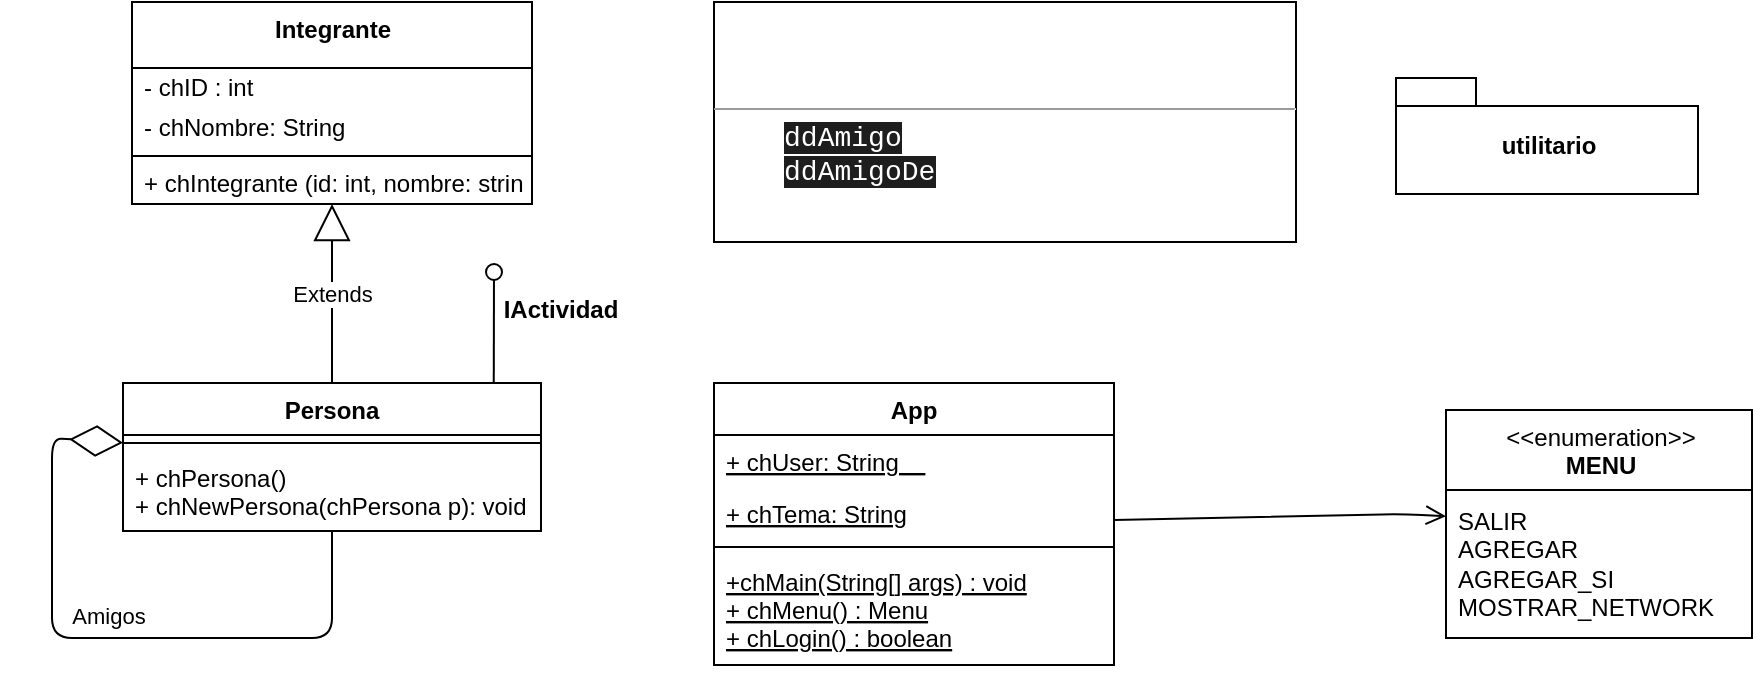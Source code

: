 <mxfile>
    <diagram id="yqHi483JOu4IIM6VjAh_" name="Page-1">
        <mxGraphModel dx="844" dy="233" grid="0" gridSize="10" guides="1" tooltips="1" connect="1" arrows="1" fold="1" page="0" pageScale="1" pageWidth="850" pageHeight="1100" math="0" shadow="0">
            <root>
                <mxCell id="0"/>
                <mxCell id="1" parent="0"/>
                <mxCell id="2" value="&lt;b&gt;Integrante&lt;/b&gt;" style="swimlane;fontStyle=0;align=center;verticalAlign=top;childLayout=stackLayout;horizontal=1;startSize=33;horizontalStack=0;resizeParent=1;resizeParentMax=0;resizeLast=0;collapsible=0;marginBottom=0;html=1;" parent="1" vertex="1">
                    <mxGeometry x="160" y="80" width="200" height="101" as="geometry"/>
                </mxCell>
                <mxCell id="36" value="- chID : int" style="text;html=1;strokeColor=none;fillColor=none;align=left;verticalAlign=middle;spacingLeft=4;spacingRight=4;overflow=hidden;rotatable=0;points=[[0,0.5],[1,0.5]];portConstraint=eastwest;" parent="2" vertex="1">
                    <mxGeometry y="33" width="200" height="20" as="geometry"/>
                </mxCell>
                <mxCell id="6" value="- chNombre: String" style="text;html=1;strokeColor=none;fillColor=none;align=left;verticalAlign=middle;spacingLeft=4;spacingRight=4;overflow=hidden;rotatable=0;points=[[0,0.5],[1,0.5]];portConstraint=eastwest;" parent="2" vertex="1">
                    <mxGeometry y="53" width="200" height="20" as="geometry"/>
                </mxCell>
                <mxCell id="7" value="" style="line;strokeWidth=1;fillColor=none;align=left;verticalAlign=middle;spacingTop=-1;spacingLeft=3;spacingRight=3;rotatable=0;labelPosition=right;points=[];portConstraint=eastwest;" parent="2" vertex="1">
                    <mxGeometry y="73" width="200" height="8" as="geometry"/>
                </mxCell>
                <mxCell id="9" value="+ chIntegrante (id: int, nombre: string)" style="text;html=1;strokeColor=none;fillColor=none;align=left;verticalAlign=middle;spacingLeft=4;spacingRight=4;overflow=hidden;rotatable=0;points=[[0,0.5],[1,0.5]];portConstraint=eastwest;" parent="2" vertex="1">
                    <mxGeometry y="81" width="200" height="20" as="geometry"/>
                </mxCell>
                <mxCell id="10" value="&amp;lt;&amp;lt;enumeration&amp;gt;&amp;gt;&lt;br&gt;&lt;b&gt;MENU&lt;/b&gt;" style="swimlane;fontStyle=0;align=center;verticalAlign=top;childLayout=stackLayout;horizontal=1;startSize=40;horizontalStack=0;resizeParent=1;resizeParentMax=0;resizeLast=0;collapsible=0;marginBottom=0;html=1;" parent="1" vertex="1">
                    <mxGeometry x="817" y="284" width="153" height="114" as="geometry"/>
                </mxCell>
                <mxCell id="11" value="&lt;div&gt;SALIR&lt;/div&gt;&lt;div&gt;AGREGAR&lt;/div&gt;&lt;div&gt;AGREGAR_SI&lt;/div&gt;&lt;div&gt;MOSTRAR_NETWORK&lt;/div&gt;" style="text;html=1;strokeColor=none;fillColor=none;align=left;verticalAlign=middle;spacingLeft=4;spacingRight=4;overflow=hidden;rotatable=0;points=[[0,0.5],[1,0.5]];portConstraint=eastwest;" parent="10" vertex="1">
                    <mxGeometry y="40" width="153" height="74" as="geometry"/>
                </mxCell>
                <mxCell id="15" value="Persona" style="swimlane;fontStyle=1;align=center;verticalAlign=top;childLayout=stackLayout;horizontal=1;startSize=26;horizontalStack=0;resizeParent=1;resizeParentMax=0;resizeLast=0;collapsible=1;marginBottom=0;" parent="1" vertex="1">
                    <mxGeometry x="155.5" y="270.5" width="209" height="74" as="geometry"/>
                </mxCell>
                <mxCell id="17" value="" style="line;strokeWidth=1;fillColor=none;align=left;verticalAlign=middle;spacingTop=-1;spacingLeft=3;spacingRight=3;rotatable=0;labelPosition=right;points=[];portConstraint=eastwest;" parent="15" vertex="1">
                    <mxGeometry y="26" width="209" height="8" as="geometry"/>
                </mxCell>
                <mxCell id="18" value="+ chPersona()&#10;+ chNewPersona(chPersona p): void" style="text;strokeColor=none;fillColor=none;align=left;verticalAlign=top;spacingLeft=4;spacingRight=4;overflow=hidden;rotatable=0;points=[[0,0.5],[1,0.5]];portConstraint=eastwest;" parent="15" vertex="1">
                    <mxGeometry y="34" width="209" height="40" as="geometry"/>
                </mxCell>
                <mxCell id="21" value="&lt;p style=&quot;margin: 0px ; margin-top: 4px ; text-align: center&quot;&gt;&lt;font color=&quot;#ffffff&quot;&gt;&lt;i&gt;&amp;lt;&amp;lt;Interface&amp;gt;&amp;gt;&lt;/i&gt;&lt;br&gt;&lt;b&gt;IActividad&lt;/b&gt;&lt;/font&gt;&lt;/p&gt;&lt;p style=&quot;margin: 0px ; margin-left: 4px&quot;&gt;&lt;font color=&quot;#ffffff&quot;&gt;&lt;br&gt;&lt;/font&gt;&lt;/p&gt;&lt;hr size=&quot;1&quot;&gt;&lt;p style=&quot;margin: 0px ; margin-left: 4px&quot;&gt;&lt;font color=&quot;#ffffff&quot;&gt;+ chA&lt;span style=&quot;background-color: rgb(30, 30, 30); font-family: consolas, &amp;quot;courier new&amp;quot;, consolas, &amp;quot;courier new&amp;quot;, monospace; font-size: 14px;&quot;&gt;ddAmigo&lt;/span&gt;&lt;span&gt;(): void&lt;/span&gt;&lt;/font&gt;&lt;/p&gt;&lt;p style=&quot;margin: 0px ; margin-left: 4px&quot;&gt;&lt;font color=&quot;#ffffff&quot;&gt;+ chA&lt;span style=&quot;background-color: rgb(30, 30, 30); font-family: consolas, &amp;quot;courier new&amp;quot;, consolas, &amp;quot;courier new&amp;quot;, monospace; font-size: 14px;&quot;&gt;ddAmigoDe&lt;/span&gt;&lt;span&gt;(): void&lt;/span&gt;&lt;/font&gt;&lt;/p&gt;&lt;p style=&quot;margin: 0px ; margin-left: 4px&quot;&gt;&lt;font color=&quot;#ffffff&quot;&gt;+ chShow&lt;span style=&quot;font-family: consolas, &amp;quot;courier new&amp;quot;, consolas, &amp;quot;courier new&amp;quot;, monospace; font-size: 14px;&quot;&gt;Amigos&lt;/span&gt;&lt;span&gt;(ch&lt;/span&gt;&lt;span style=&quot;font-family: &amp;quot;meslolgl nerd font&amp;quot;, consolas, &amp;quot;courier new&amp;quot;, consolas, &amp;quot;courier new&amp;quot;, monospace; font-size: 13px;&quot;&gt;Persona&lt;/span&gt;&lt;span style=&quot;font-family: &amp;quot;meslolgl nerd font&amp;quot;, consolas, &amp;quot;courier new&amp;quot;, consolas, &amp;quot;courier new&amp;quot;, monospace; font-size: 13px;&quot;&gt;&amp;nbsp;:&lt;/span&gt;&lt;span style=&quot;font-family: &amp;quot;meslolgl nerd font&amp;quot;, consolas, &amp;quot;courier new&amp;quot;, consolas, &amp;quot;courier new&amp;quot;, monospace; font-size: 13px; font-style: italic;&quot;&gt;p&lt;/span&gt;&lt;span style=&quot;font-family: &amp;quot;meslolgl nerd font&amp;quot;, consolas, &amp;quot;courier new&amp;quot;, consolas, &amp;quot;courier new&amp;quot;, monospace; font-size: 13px;&quot;&gt;, &lt;/span&gt;&lt;span style=&quot;font-family: &amp;quot;meslolgl nerd font&amp;quot;, consolas, &amp;quot;courier new&amp;quot;, consolas, &amp;quot;courier new&amp;quot;, monospace; font-size: 13px;&quot;&gt;int:&lt;/span&gt;&lt;span style=&quot;font-family: &amp;quot;meslolgl nerd font&amp;quot;, consolas, &amp;quot;courier new&amp;quot;, consolas, &amp;quot;courier new&amp;quot;, monospace; font-size: 13px;&quot;&gt; &lt;/span&gt;&lt;span style=&quot;font-family: &amp;quot;meslolgl nerd font&amp;quot;, consolas, &amp;quot;courier new&amp;quot;, consolas, &amp;quot;courier new&amp;quot;, monospace; font-size: 13px; font-style: italic;&quot;&gt;n&lt;/span&gt;): void&lt;/font&gt;&lt;/p&gt;" style="verticalAlign=top;align=left;overflow=fill;fontSize=12;fontFamily=Helvetica;html=1;" parent="1" vertex="1">
                    <mxGeometry x="451" y="80" width="291" height="120" as="geometry"/>
                </mxCell>
                <mxCell id="24" value="&lt;div style=&quot;color: rgb(212 , 212 , 212) ; background-color: rgb(30 , 30 , 30) ; font-family: &amp;#34;consolas&amp;#34; , &amp;#34;courier new&amp;#34; , &amp;#34;consolas&amp;#34; , &amp;#34;courier new&amp;#34; , monospace ; font-size: 14px ; line-height: 19px&quot;&gt;&lt;br&gt;&lt;/div&gt;" style="endArrow=diamondThin;endFill=0;endSize=24;html=1;" parent="1" source="15" target="15" edge="1">
                    <mxGeometry x="-0.29" y="-12" width="160" relative="1" as="geometry">
                        <mxPoint x="200" y="438" as="sourcePoint"/>
                        <mxPoint x="360" y="438" as="targetPoint"/>
                        <Array as="points">
                            <mxPoint x="260" y="398"/>
                            <mxPoint x="120" y="398"/>
                            <mxPoint x="120" y="298"/>
                        </Array>
                        <mxPoint as="offset"/>
                    </mxGeometry>
                </mxCell>
                <mxCell id="40" value="Amigos" style="edgeLabel;html=1;align=center;verticalAlign=middle;resizable=0;points=[];" parent="24" vertex="1" connectable="0">
                    <mxGeometry x="-0.336" relative="1" as="geometry">
                        <mxPoint x="-56" y="-11" as="offset"/>
                    </mxGeometry>
                </mxCell>
                <mxCell id="26" value="Extends" style="endArrow=block;endSize=16;endFill=0;html=1;exitX=0.5;exitY=0;exitDx=0;exitDy=0;" parent="1" source="15" target="2" edge="1">
                    <mxGeometry width="160" relative="1" as="geometry">
                        <mxPoint x="230" y="530" as="sourcePoint"/>
                        <mxPoint x="390" y="530" as="targetPoint"/>
                    </mxGeometry>
                </mxCell>
                <mxCell id="29" value="&lt;b style=&quot;font-size: 12px&quot;&gt;IActividad&lt;/b&gt;" style="html=1;verticalAlign=bottom;labelBackgroundColor=none;endArrow=oval;endFill=0;endSize=8;exitX=0.887;exitY=0.005;exitDx=0;exitDy=0;exitPerimeter=0;" parent="1" source="15" edge="1">
                    <mxGeometry x="-0.016" y="-33" width="160" relative="1" as="geometry">
                        <mxPoint x="340" y="228" as="sourcePoint"/>
                        <mxPoint x="341" y="215" as="targetPoint"/>
                        <mxPoint as="offset"/>
                    </mxGeometry>
                </mxCell>
                <mxCell id="30" value="App" style="swimlane;fontStyle=1;align=center;verticalAlign=top;childLayout=stackLayout;horizontal=1;startSize=26;horizontalStack=0;resizeParent=1;resizeParentMax=0;resizeLast=0;collapsible=1;marginBottom=0;" parent="1" vertex="1">
                    <mxGeometry x="451" y="270.5" width="200" height="141" as="geometry"/>
                </mxCell>
                <mxCell id="31" value="+ chUser: String    " style="text;strokeColor=none;fillColor=none;align=left;verticalAlign=top;spacingLeft=4;spacingRight=4;overflow=hidden;rotatable=0;points=[[0,0.5],[1,0.5]];portConstraint=eastwest;fontStyle=4" parent="30" vertex="1">
                    <mxGeometry y="26" width="200" height="26" as="geometry"/>
                </mxCell>
                <mxCell id="35" value="+ chTema: String" style="text;strokeColor=none;fillColor=none;align=left;verticalAlign=top;spacingLeft=4;spacingRight=4;overflow=hidden;rotatable=0;points=[[0,0.5],[1,0.5]];portConstraint=eastwest;fontStyle=4" parent="30" vertex="1">
                    <mxGeometry y="52" width="200" height="26" as="geometry"/>
                </mxCell>
                <mxCell id="32" value="" style="line;strokeWidth=1;fillColor=none;align=left;verticalAlign=middle;spacingTop=-1;spacingLeft=3;spacingRight=3;rotatable=0;labelPosition=right;points=[];portConstraint=eastwest;" parent="30" vertex="1">
                    <mxGeometry y="78" width="200" height="8" as="geometry"/>
                </mxCell>
                <mxCell id="33" value="+chMain(String[] args) : void&#10;+ chMenu() : Menu&#10;+ chLogin() : boolean" style="text;strokeColor=none;fillColor=none;align=left;verticalAlign=top;spacingLeft=4;spacingRight=4;overflow=hidden;rotatable=0;points=[[0,0.5],[1,0.5]];portConstraint=eastwest;fontStyle=4" parent="30" vertex="1">
                    <mxGeometry y="86" width="200" height="55" as="geometry"/>
                </mxCell>
                <mxCell id="38" value="" style="endArrow=open;startArrow=none;endFill=0;startFill=0;endSize=8;html=1;verticalAlign=bottom;labelBackgroundColor=none;strokeWidth=1;fontColor=none;" parent="1" source="30" target="10" edge="1">
                    <mxGeometry width="160" relative="1" as="geometry">
                        <mxPoint x="748" y="318" as="sourcePoint"/>
                        <mxPoint x="908" y="318" as="targetPoint"/>
                        <Array as="points">
                            <mxPoint x="795" y="336"/>
                        </Array>
                    </mxGeometry>
                </mxCell>
                <mxCell id="41" value="utilitario" style="shape=folder;fontStyle=1;spacingTop=10;tabWidth=40;tabHeight=14;tabPosition=left;html=1;" vertex="1" parent="1">
                    <mxGeometry x="792" y="118" width="151" height="58" as="geometry"/>
                </mxCell>
            </root>
        </mxGraphModel>
    </diagram>
</mxfile>